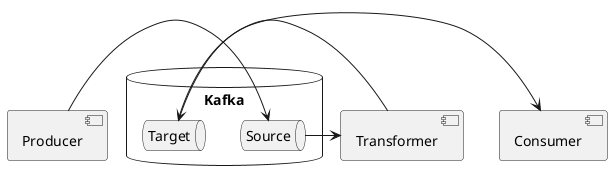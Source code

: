 @startuml

database Kafka {
queue Source
queue Target
}
component Producer
component Transformer
component Consumer

Producer -> Source
Source -> Transformer
Transformer -> Target
Target -> Consumer

@enduml
